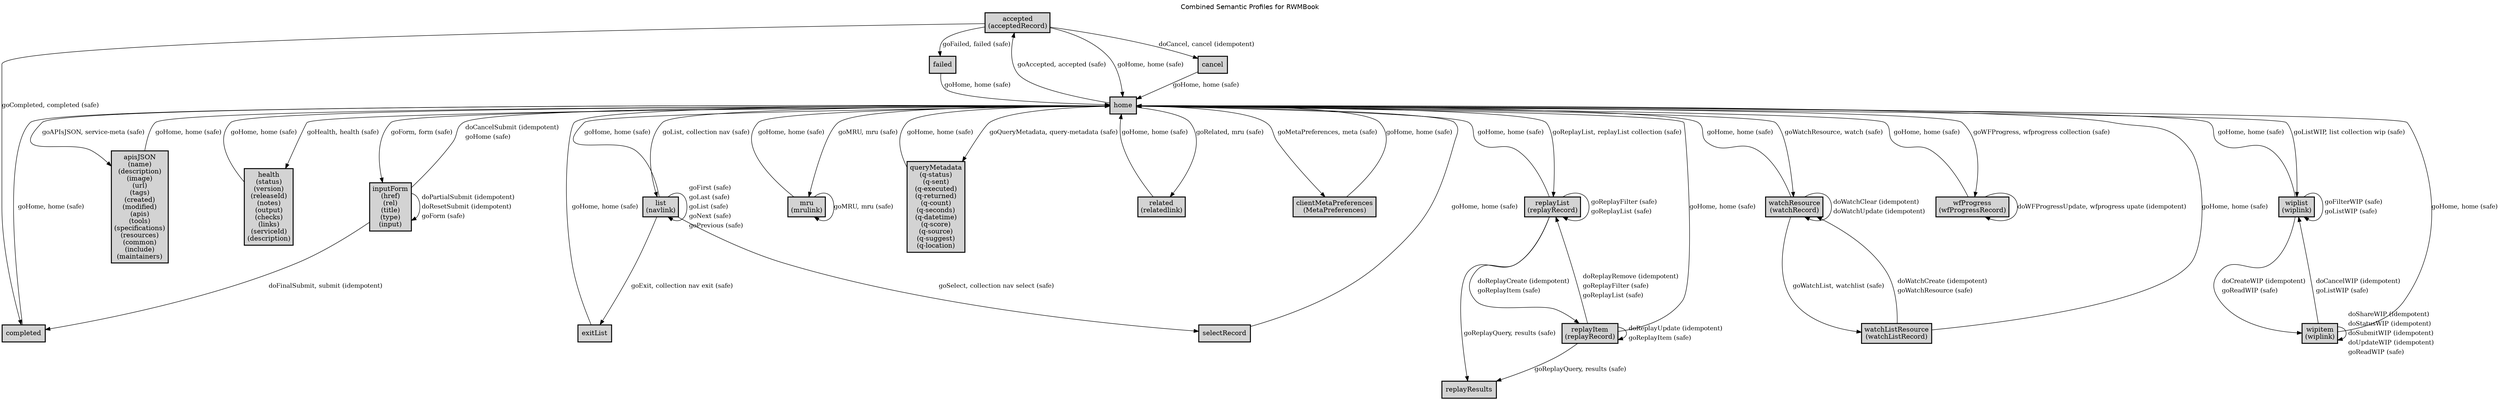 digraph application_state_diagram {
  graph [
    labelloc="t";
    fontname="Helvetica"
    label="Combined Semantic Profiles for RWMBook";
    URL="index.html" target="_parent"
  ];
  node [shape = box, style = "bold,filled" fillcolor="lightgray"];

    accepted [margin=0.02, label=<<table cellspacing="0" cellpadding="5" border="0"><tr><td>accepted<br />(acceptedRecord)<br /></td></tr></table>>,shape=box URL="docs/semantic.accepted.html" target="_parent"]
    apisJSON [margin=0.02, label=<<table cellspacing="0" cellpadding="5" border="0"><tr><td>apisJSON<br />(name)<br />(description)<br />(image)<br />(url)<br />(tags)<br />(created)<br />(modified)<br />(apis)<br />(tools)<br />(specifications)<br />(resources)<br />(common)<br />(include)<br />(maintainers)<br /></td></tr></table>>,shape=box URL="docs/semantic.apisJSON.html" target="_parent"]
    clientMetaPreferences [margin=0.02, label=<<table cellspacing="0" cellpadding="5" border="0"><tr><td>clientMetaPreferences<br />(MetaPreferences)<br /></td></tr></table>>,shape=box URL="docs/semantic.clientMetaPreferences.html" target="_parent"]
    health [margin=0.02, label=<<table cellspacing="0" cellpadding="5" border="0"><tr><td>health<br />(status)<br />(version)<br />(releaseId)<br />(notes)<br />(output)<br />(checks)<br />(links)<br />(serviceId)<br />(description)<br /></td></tr></table>>,shape=box URL="docs/semantic.health.html" target="_parent"]
    inputForm [margin=0.02, label=<<table cellspacing="0" cellpadding="5" border="0"><tr><td>inputForm<br />(href)<br />(rel)<br />(title)<br />(type)<br />(input)<br /></td></tr></table>>,shape=box URL="docs/semantic.inputForm.html" target="_parent"]
    list [margin=0.02, label=<<table cellspacing="0" cellpadding="5" border="0"><tr><td>list<br />(navlink)<br /></td></tr></table>>,shape=box URL="docs/semantic.list.html" target="_parent"]
    mru [margin=0.02, label=<<table cellspacing="0" cellpadding="5" border="0"><tr><td>mru<br />(mrulink)<br /></td></tr></table>>,shape=box URL="docs/semantic.mru.html" target="_parent"]
    queryMetadata [margin=0.02, label=<<table cellspacing="0" cellpadding="5" border="0"><tr><td>queryMetadata<br />(q-status)<br />(q-sent)<br />(q-executed)<br />(q-returned)<br />(q-count)<br />(q-seconds)<br />(q-datetime)<br />(q-score)<br />(q-source)<br />(q-suggest)<br />(q-location)<br /></td></tr></table>>,shape=box URL="docs/semantic.queryMetadata.html" target="_parent"]
    related [margin=0.02, label=<<table cellspacing="0" cellpadding="5" border="0"><tr><td>related<br />(relatedlink)<br /></td></tr></table>>,shape=box URL="docs/semantic.related.html" target="_parent"]
    replayItem [margin=0.02, label=<<table cellspacing="0" cellpadding="5" border="0"><tr><td>replayItem<br />(replayRecord)<br /></td></tr></table>>,shape=box URL="docs/semantic.replayItem.html" target="_parent"]
    replayList [margin=0.02, label=<<table cellspacing="0" cellpadding="5" border="0"><tr><td>replayList<br />(replayRecord)<br /></td></tr></table>>,shape=box URL="docs/semantic.replayList.html" target="_parent"]
    watchListResource [margin=0.02, label=<<table cellspacing="0" cellpadding="5" border="0"><tr><td>watchListResource<br />(watchListRecord)<br /></td></tr></table>>,shape=box URL="docs/semantic.watchListResource.html" target="_parent"]
    watchResource [margin=0.02, label=<<table cellspacing="0" cellpadding="5" border="0"><tr><td>watchResource<br />(watchRecord)<br /></td></tr></table>>,shape=box URL="docs/semantic.watchResource.html" target="_parent"]
    wfProgress [margin=0.02, label=<<table cellspacing="0" cellpadding="5" border="0"><tr><td>wfProgress<br />(wfProgressRecord)<br /></td></tr></table>>,shape=box URL="docs/semantic.wfProgress.html" target="_parent"]
    wipitem [margin=0.02, label=<<table cellspacing="0" cellpadding="5" border="0"><tr><td>wipitem<br />(wiplink)<br /></td></tr></table>>,shape=box URL="docs/semantic.wipitem.html" target="_parent"]
    wiplist [margin=0.02, label=<<table cellspacing="0" cellpadding="5" border="0"><tr><td>wiplist<br />(wiplink)<br /></td></tr></table>>,shape=box URL="docs/semantic.wiplist.html" target="_parent"]

    accepted -> cancel [label = <doCancel, cancel (idempotent)> URL="docs/idempotent.doCancel.html" target="_parent" fontsize=13];
    accepted -> completed [label = <goCompleted, completed (safe)> URL="docs/safe.goCompleted.html" target="_parent" fontsize=13];
    accepted -> failed [label = <goFailed, failed (safe)> URL="docs/safe.goFailed.html" target="_parent" fontsize=13];
    accepted -> home [label = <goHome, home (safe)> URL="docs/safe.goHome.html" target="_parent" fontsize=13];
    apisJSON -> home [label = <goHome, home (safe)> URL="docs/safe.goHome.html" target="_parent" fontsize=13];
    cancel -> home [label = <goHome, home (safe)> URL="docs/safe.goHome.html" target="_parent" fontsize=13];
    clientMetaPreferences -> home [label = <goHome, home (safe)> URL="docs/safe.goHome.html" target="_parent" fontsize=13];
    completed -> home [label = <goHome, home (safe)> URL="docs/safe.goHome.html" target="_parent" fontsize=13];
    exitList -> home [label = <goHome, home (safe)> URL="docs/safe.goHome.html" target="_parent" fontsize=13];
    failed -> home [label = <goHome, home (safe)> URL="docs/safe.goHome.html" target="_parent" fontsize=13];
    health -> home [label = <goHome, home (safe)> URL="docs/safe.goHome.html" target="_parent" fontsize=13];
    home -> accepted [label = <goAccepted, accepted (safe)> URL="docs/safe.goAccepted.html" target="_parent" fontsize=13];
    home -> apisJSON [label = <goAPIsJSON, service-meta (safe)> URL="docs/safe.goAPIsJSON.html" target="_parent" fontsize=13];
    home -> clientMetaPreferences [label = <goMetaPreferences, meta (safe)> URL="docs/safe.goMetaPreferences.html" target="_parent" fontsize=13];
    home -> health [label = <goHealth, health (safe)> URL="docs/safe.goHealth.html" target="_parent" fontsize=13];
    home -> inputForm [label = <goForm, form (safe)> URL="docs/safe.goForm.html" target="_parent" fontsize=13];
    home -> list [label = <goList, collection nav (safe)> URL="docs/safe.goList.html" target="_parent" fontsize=13];
    home -> mru [label = <goMRU, mru (safe)> URL="docs/safe.goMRU.html" target="_parent" fontsize=13];
    home -> queryMetadata [label = <goQueryMetadata, query-metadata (safe)> URL="docs/safe.goQueryMetadata.html" target="_parent" fontsize=13];
    home -> related [label = <goRelated, mru (safe)> URL="docs/safe.goRelated.html" target="_parent" fontsize=13];
    home -> replayList [label = <goReplayList, replayList collection (safe)> URL="docs/safe.goReplayList.html" target="_parent" fontsize=13];
    home -> watchResource [label = <goWatchResource, watch (safe)> URL="docs/safe.goWatchResource.html" target="_parent" fontsize=13];
    home -> wfProgress [label = <goWFProgress, wfprogress collection (safe)> URL="docs/safe.goWFProgress.html" target="_parent" fontsize=13];
    home -> wiplist [label = <goListWIP, list collection wip (safe)> URL="docs/safe.goListWIP.html" target="_parent" fontsize=13];
    inputForm -> completed [label = <doFinalSubmit, submit (idempotent)> URL="docs/idempotent.doFinalSubmit.html" target="_parent" fontsize=13];
    inputForm -> home [label=<<table border="0"><tr><td align="left" href="docs/idempotent.doCancelSubmit.html">doCancelSubmit (idempotent)</td></tr><tr><td align="left" href="docs/safe.goHome.html">goHome (safe)</td></tr></table>> fontsize=13];
    inputForm -> inputForm [label=<<table border="0"><tr><td align="left" href="docs/idempotent.doPartialSubmit.html">doPartialSubmit (idempotent)</td></tr><tr><td align="left" href="docs/idempotent.doResetSubmit.html">doResetSubmit (idempotent)</td></tr><tr><td align="left" href="docs/safe.goForm.html">goForm (safe)</td></tr></table>> fontsize=13];
    list -> exitList [label = <goExit, collection nav exit (safe)> URL="docs/safe.goExit.html" target="_parent" fontsize=13];
    list -> home [label = <goHome, home (safe)> URL="docs/safe.goHome.html" target="_parent" fontsize=13];
    list -> list [label=<<table border="0"><tr><td align="left" href="docs/safe.goFirst.html">goFirst (safe)</td></tr><tr><td align="left" href="docs/safe.goLast.html">goLast (safe)</td></tr><tr><td align="left" href="docs/safe.goList.html">goList (safe)</td></tr><tr><td align="left" href="docs/safe.goNext.html">goNext (safe)</td></tr><tr><td align="left" href="docs/safe.goPrevious.html">goPrevious (safe)</td></tr></table>> fontsize=13];
    list -> selectRecord [label = <goSelect, collection nav select (safe)> URL="docs/safe.goSelect.html" target="_parent" fontsize=13];
    mru -> home [label = <goHome, home (safe)> URL="docs/safe.goHome.html" target="_parent" fontsize=13];
    mru -> mru [label = <goMRU, mru (safe)> URL="docs/safe.goMRU.html" target="_parent" fontsize=13];
    queryMetadata -> home [label = <goHome, home (safe)> URL="docs/safe.goHome.html" target="_parent" fontsize=13];
    related -> home [label = <goHome, home (safe)> URL="docs/safe.goHome.html" target="_parent" fontsize=13];
    replayItem -> home [label = <goHome, home (safe)> URL="docs/safe.goHome.html" target="_parent" fontsize=13];
    replayItem -> replayItem [label=<<table border="0"><tr><td align="left" href="docs/idempotent.doReplayUpdate.html">doReplayUpdate (idempotent)</td></tr><tr><td align="left" href="docs/safe.goReplayItem.html">goReplayItem (safe)</td></tr></table>> fontsize=13];
    replayItem -> replayList [label=<<table border="0"><tr><td align="left" href="docs/idempotent.doReplayRemove.html">doReplayRemove (idempotent)</td></tr><tr><td align="left" href="docs/safe.goReplayFilter.html">goReplayFilter (safe)</td></tr><tr><td align="left" href="docs/safe.goReplayList.html">goReplayList (safe)</td></tr></table>> fontsize=13];
    replayItem -> replayResults [label = <goReplayQuery, results (safe)> URL="docs/safe.goReplayQuery.html" target="_parent" fontsize=13];
    replayList -> home [label = <goHome, home (safe)> URL="docs/safe.goHome.html" target="_parent" fontsize=13];
    replayList -> replayItem [label=<<table border="0"><tr><td align="left" href="docs/idempotent.doReplayCreate.html">doReplayCreate (idempotent)</td></tr><tr><td align="left" href="docs/safe.goReplayItem.html">goReplayItem (safe)</td></tr></table>> fontsize=13];
    replayList -> replayList [label=<<table border="0"><tr><td align="left" href="docs/safe.goReplayFilter.html">goReplayFilter (safe)</td></tr><tr><td align="left" href="docs/safe.goReplayList.html">goReplayList (safe)</td></tr></table>> fontsize=13];
    replayList -> replayResults [label = <goReplayQuery, results (safe)> URL="docs/safe.goReplayQuery.html" target="_parent" fontsize=13];
    selectRecord -> home [label = <goHome, home (safe)> URL="docs/safe.goHome.html" target="_parent" fontsize=13];
    watchListResource -> home [label = <goHome, home (safe)> URL="docs/safe.goHome.html" target="_parent" fontsize=13];
    watchListResource -> watchResource [label=<<table border="0"><tr><td align="left" href="docs/idempotent.doWatchCreate.html">doWatchCreate (idempotent)</td></tr><tr><td align="left" href="docs/safe.goWatchResource.html">goWatchResource (safe)</td></tr></table>> fontsize=13];
    watchResource -> home [label = <goHome, home (safe)> URL="docs/safe.goHome.html" target="_parent" fontsize=13];
    watchResource -> watchListResource [label = <goWatchList, watchlist (safe)> URL="docs/safe.goWatchList.html" target="_parent" fontsize=13];
    watchResource -> watchResource [label=<<table border="0"><tr><td align="left" href="docs/idempotent.doWatchClear.html">doWatchClear (idempotent)</td></tr><tr><td align="left" href="docs/idempotent.doWatchUpdate.html">doWatchUpdate (idempotent)</td></tr></table>> fontsize=13];
    wfProgress -> home [label = <goHome, home (safe)> URL="docs/safe.goHome.html" target="_parent" fontsize=13];
    wfProgress -> wfProgress [label = <doWFProgressUpdate, wfprogress upate (idempotent)> URL="docs/idempotent.doWFProgressUpdate.html" target="_parent" fontsize=13];
    wipitem -> home [label = <goHome, home (safe)> URL="docs/safe.goHome.html" target="_parent" fontsize=13];
    wipitem -> wipitem [label=<<table border="0"><tr><td align="left" href="docs/idempotent.doShareWIP.html">doShareWIP (idempotent)</td></tr><tr><td align="left" href="docs/idempotent.doStatusWIP.html">doStatusWIP (idempotent)</td></tr><tr><td align="left" href="docs/idempotent.doSubmitWIP.html">doSubmitWIP (idempotent)</td></tr><tr><td align="left" href="docs/idempotent.doUpdateWIP.html">doUpdateWIP (idempotent)</td></tr><tr><td align="left" href="docs/safe.goReadWIP.html">goReadWIP (safe)</td></tr></table>> fontsize=13];
    wipitem -> wiplist [label=<<table border="0"><tr><td align="left" href="docs/idempotent.doCancelWIP.html">doCancelWIP (idempotent)</td></tr><tr><td align="left" href="docs/safe.goListWIP.html">goListWIP (safe)</td></tr></table>> fontsize=13];
    wiplist -> home [label = <goHome, home (safe)> URL="docs/safe.goHome.html" target="_parent" fontsize=13];
    wiplist -> wipitem [label=<<table border="0"><tr><td align="left" href="docs/idempotent.doCreateWIP.html">doCreateWIP (idempotent)</td></tr><tr><td align="left" href="docs/safe.goReadWIP.html">goReadWIP (safe)</td></tr></table>> fontsize=13];
    wiplist -> wiplist [label=<<table border="0"><tr><td align="left" href="docs/safe.goFilterWIP.html">goFilterWIP (safe)</td></tr><tr><td align="left" href="docs/safe.goListWIP.html">goListWIP (safe)</td></tr></table>> fontsize=13];

    cancel [label = <cancel> URL="docs/semantic.cancel.html" target="_parent"]
    completed [label = <completed> URL="docs/semantic.completed.html" target="_parent"]
    failed [label = <failed> URL="docs/semantic.failed.html" target="_parent"]
    home [label = <home> URL="docs/semantic.home.html" target="_parent"]
    exitList [label = <exitList> URL="docs/semantic.exitList.html" target="_parent"]
    selectRecord [label = <selectRecord> URL="docs/semantic.selectRecord.html" target="_parent"]
    replayResults [label = <replayResults> URL="docs/semantic.replayResults.html" target="_parent"]

}